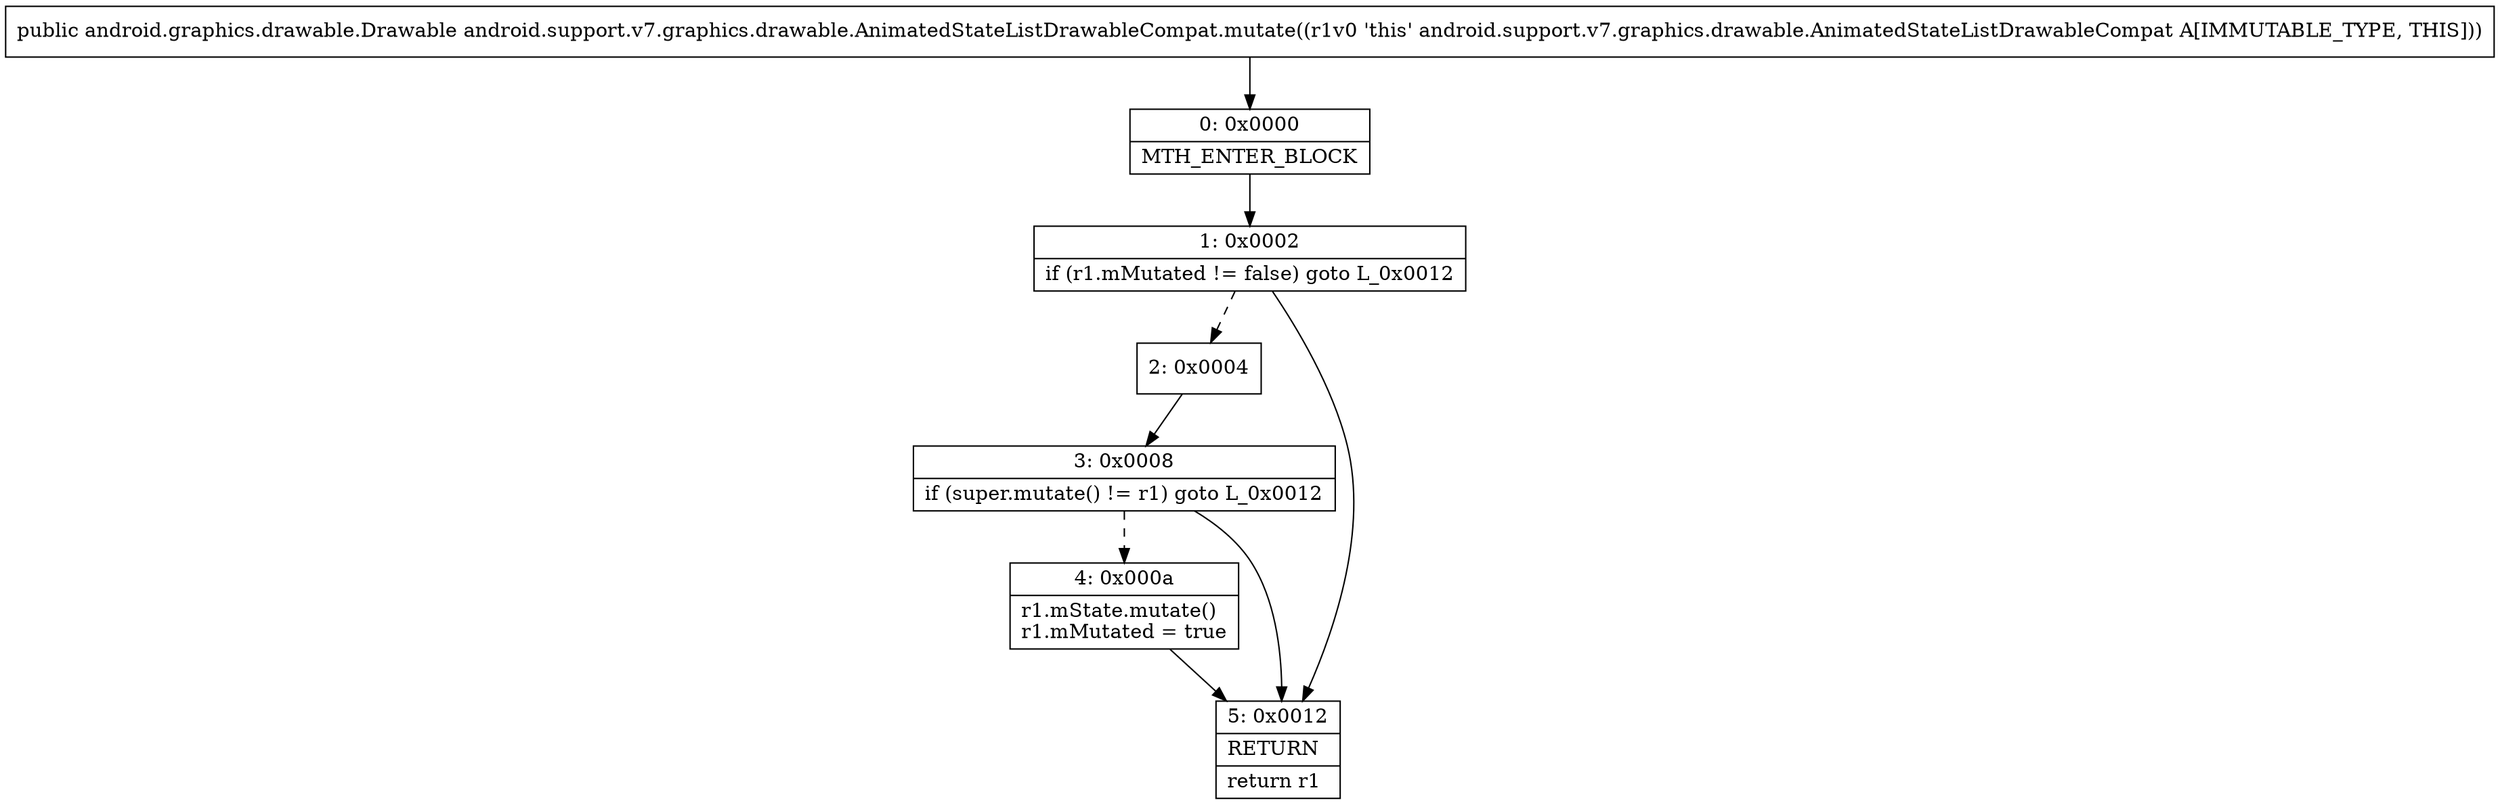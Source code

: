 digraph "CFG forandroid.support.v7.graphics.drawable.AnimatedStateListDrawableCompat.mutate()Landroid\/graphics\/drawable\/Drawable;" {
Node_0 [shape=record,label="{0\:\ 0x0000|MTH_ENTER_BLOCK\l}"];
Node_1 [shape=record,label="{1\:\ 0x0002|if (r1.mMutated != false) goto L_0x0012\l}"];
Node_2 [shape=record,label="{2\:\ 0x0004}"];
Node_3 [shape=record,label="{3\:\ 0x0008|if (super.mutate() != r1) goto L_0x0012\l}"];
Node_4 [shape=record,label="{4\:\ 0x000a|r1.mState.mutate()\lr1.mMutated = true\l}"];
Node_5 [shape=record,label="{5\:\ 0x0012|RETURN\l|return r1\l}"];
MethodNode[shape=record,label="{public android.graphics.drawable.Drawable android.support.v7.graphics.drawable.AnimatedStateListDrawableCompat.mutate((r1v0 'this' android.support.v7.graphics.drawable.AnimatedStateListDrawableCompat A[IMMUTABLE_TYPE, THIS])) }"];
MethodNode -> Node_0;
Node_0 -> Node_1;
Node_1 -> Node_2[style=dashed];
Node_1 -> Node_5;
Node_2 -> Node_3;
Node_3 -> Node_4[style=dashed];
Node_3 -> Node_5;
Node_4 -> Node_5;
}

